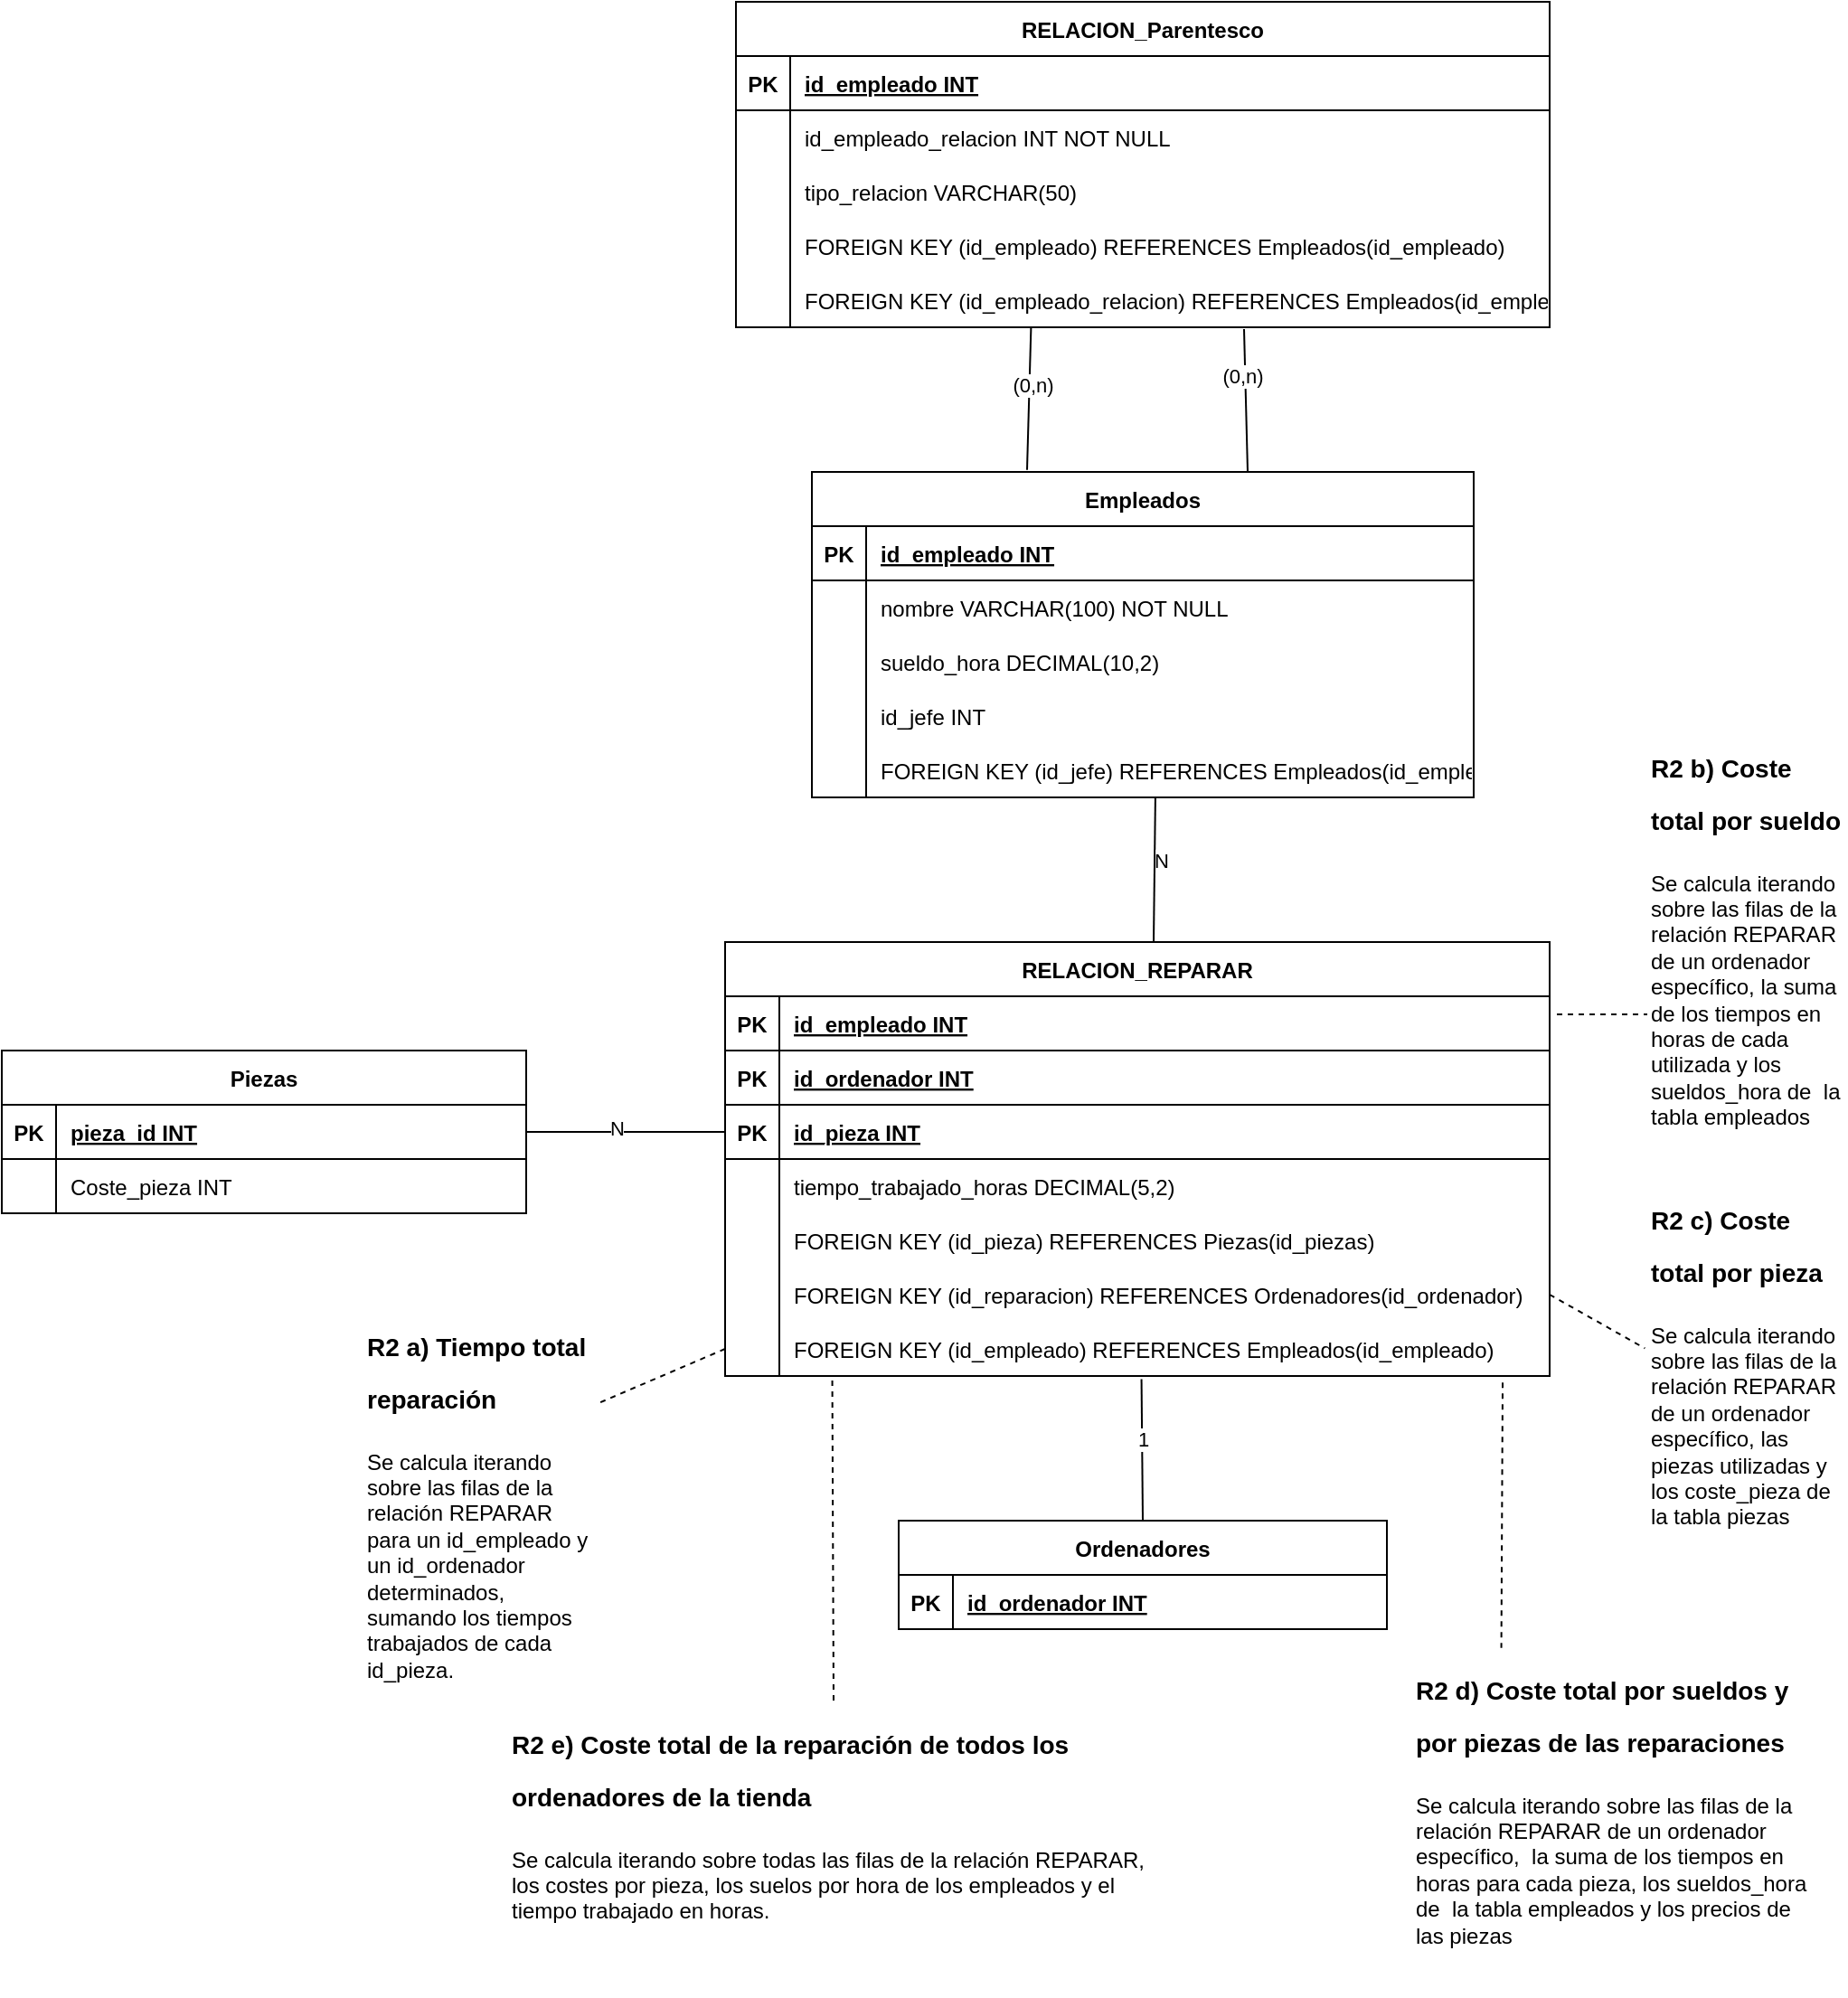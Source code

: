 <mxfile version="25.0.3">
  <diagram name="Página-1" id="xGgzA0Pqi8EQrlo79pXu">
    <mxGraphModel dx="2232" dy="1032" grid="1" gridSize="10" guides="1" tooltips="1" connect="1" arrows="1" fold="1" page="1" pageScale="1" pageWidth="827" pageHeight="1169" math="0" shadow="0">
      <root>
        <mxCell id="0" />
        <mxCell id="1" parent="0" />
        <mxCell id="ciaVYC9OOsFVDhnM_Xw1-1" value="Empleados" style="shape=table;startSize=30;container=1;collapsible=1;childLayout=tableLayout;fixedRows=1;rowLines=0;fontStyle=1;align=center;resizeLast=1;" vertex="1" parent="1">
          <mxGeometry x="588" y="550" width="366" height="180" as="geometry" />
        </mxCell>
        <mxCell id="ciaVYC9OOsFVDhnM_Xw1-2" value="" style="shape=tableRow;horizontal=0;startSize=0;swimlaneHead=0;swimlaneBody=0;fillColor=none;collapsible=0;dropTarget=0;points=[[0,0.5],[1,0.5]];portConstraint=eastwest;strokeColor=inherit;top=0;left=0;right=0;bottom=1;" vertex="1" parent="ciaVYC9OOsFVDhnM_Xw1-1">
          <mxGeometry y="30" width="366" height="30" as="geometry" />
        </mxCell>
        <mxCell id="ciaVYC9OOsFVDhnM_Xw1-3" value="PK" style="shape=partialRectangle;overflow=hidden;connectable=0;fillColor=none;strokeColor=inherit;top=0;left=0;bottom=0;right=0;fontStyle=1;" vertex="1" parent="ciaVYC9OOsFVDhnM_Xw1-2">
          <mxGeometry width="30" height="30" as="geometry">
            <mxRectangle width="30" height="30" as="alternateBounds" />
          </mxGeometry>
        </mxCell>
        <mxCell id="ciaVYC9OOsFVDhnM_Xw1-4" value="id_empleado INT" style="shape=partialRectangle;overflow=hidden;connectable=0;fillColor=none;align=left;strokeColor=inherit;top=0;left=0;bottom=0;right=0;spacingLeft=6;fontStyle=5;" vertex="1" parent="ciaVYC9OOsFVDhnM_Xw1-2">
          <mxGeometry x="30" width="336" height="30" as="geometry">
            <mxRectangle width="336" height="30" as="alternateBounds" />
          </mxGeometry>
        </mxCell>
        <mxCell id="ciaVYC9OOsFVDhnM_Xw1-5" value="" style="shape=tableRow;horizontal=0;startSize=0;swimlaneHead=0;swimlaneBody=0;fillColor=none;collapsible=0;dropTarget=0;points=[[0,0.5],[1,0.5]];portConstraint=eastwest;strokeColor=inherit;top=0;left=0;right=0;bottom=0;" vertex="1" parent="ciaVYC9OOsFVDhnM_Xw1-1">
          <mxGeometry y="60" width="366" height="30" as="geometry" />
        </mxCell>
        <mxCell id="ciaVYC9OOsFVDhnM_Xw1-6" value="" style="shape=partialRectangle;overflow=hidden;connectable=0;fillColor=none;strokeColor=inherit;top=0;left=0;bottom=0;right=0;" vertex="1" parent="ciaVYC9OOsFVDhnM_Xw1-5">
          <mxGeometry width="30" height="30" as="geometry">
            <mxRectangle width="30" height="30" as="alternateBounds" />
          </mxGeometry>
        </mxCell>
        <mxCell id="ciaVYC9OOsFVDhnM_Xw1-7" value="nombre VARCHAR(100) NOT NULL" style="shape=partialRectangle;overflow=hidden;connectable=0;fillColor=none;align=left;strokeColor=inherit;top=0;left=0;bottom=0;right=0;spacingLeft=6;" vertex="1" parent="ciaVYC9OOsFVDhnM_Xw1-5">
          <mxGeometry x="30" width="336" height="30" as="geometry">
            <mxRectangle width="336" height="30" as="alternateBounds" />
          </mxGeometry>
        </mxCell>
        <mxCell id="ciaVYC9OOsFVDhnM_Xw1-8" value="" style="shape=tableRow;horizontal=0;startSize=0;swimlaneHead=0;swimlaneBody=0;fillColor=none;collapsible=0;dropTarget=0;points=[[0,0.5],[1,0.5]];portConstraint=eastwest;strokeColor=inherit;top=0;left=0;right=0;bottom=0;" vertex="1" parent="ciaVYC9OOsFVDhnM_Xw1-1">
          <mxGeometry y="90" width="366" height="30" as="geometry" />
        </mxCell>
        <mxCell id="ciaVYC9OOsFVDhnM_Xw1-9" value="" style="shape=partialRectangle;overflow=hidden;connectable=0;fillColor=none;strokeColor=inherit;top=0;left=0;bottom=0;right=0;" vertex="1" parent="ciaVYC9OOsFVDhnM_Xw1-8">
          <mxGeometry width="30" height="30" as="geometry">
            <mxRectangle width="30" height="30" as="alternateBounds" />
          </mxGeometry>
        </mxCell>
        <mxCell id="ciaVYC9OOsFVDhnM_Xw1-10" value="sueldo_hora DECIMAL(10,2)" style="shape=partialRectangle;overflow=hidden;connectable=0;fillColor=none;align=left;strokeColor=inherit;top=0;left=0;bottom=0;right=0;spacingLeft=6;" vertex="1" parent="ciaVYC9OOsFVDhnM_Xw1-8">
          <mxGeometry x="30" width="336" height="30" as="geometry">
            <mxRectangle width="336" height="30" as="alternateBounds" />
          </mxGeometry>
        </mxCell>
        <mxCell id="ciaVYC9OOsFVDhnM_Xw1-11" value="" style="shape=tableRow;horizontal=0;startSize=0;swimlaneHead=0;swimlaneBody=0;fillColor=none;collapsible=0;dropTarget=0;points=[[0,0.5],[1,0.5]];portConstraint=eastwest;strokeColor=inherit;top=0;left=0;right=0;bottom=0;" vertex="1" parent="ciaVYC9OOsFVDhnM_Xw1-1">
          <mxGeometry y="120" width="366" height="30" as="geometry" />
        </mxCell>
        <mxCell id="ciaVYC9OOsFVDhnM_Xw1-12" value="" style="shape=partialRectangle;overflow=hidden;connectable=0;fillColor=none;strokeColor=inherit;top=0;left=0;bottom=0;right=0;" vertex="1" parent="ciaVYC9OOsFVDhnM_Xw1-11">
          <mxGeometry width="30" height="30" as="geometry">
            <mxRectangle width="30" height="30" as="alternateBounds" />
          </mxGeometry>
        </mxCell>
        <mxCell id="ciaVYC9OOsFVDhnM_Xw1-13" value="id_jefe INT" style="shape=partialRectangle;overflow=hidden;connectable=0;fillColor=none;align=left;strokeColor=inherit;top=0;left=0;bottom=0;right=0;spacingLeft=6;" vertex="1" parent="ciaVYC9OOsFVDhnM_Xw1-11">
          <mxGeometry x="30" width="336" height="30" as="geometry">
            <mxRectangle width="336" height="30" as="alternateBounds" />
          </mxGeometry>
        </mxCell>
        <mxCell id="ciaVYC9OOsFVDhnM_Xw1-14" value="" style="shape=tableRow;horizontal=0;startSize=0;swimlaneHead=0;swimlaneBody=0;fillColor=none;collapsible=0;dropTarget=0;points=[[0,0.5],[1,0.5]];portConstraint=eastwest;strokeColor=inherit;top=0;left=0;right=0;bottom=0;" vertex="1" parent="ciaVYC9OOsFVDhnM_Xw1-1">
          <mxGeometry y="150" width="366" height="30" as="geometry" />
        </mxCell>
        <mxCell id="ciaVYC9OOsFVDhnM_Xw1-15" value="" style="shape=partialRectangle;overflow=hidden;connectable=0;fillColor=none;strokeColor=inherit;top=0;left=0;bottom=0;right=0;" vertex="1" parent="ciaVYC9OOsFVDhnM_Xw1-14">
          <mxGeometry width="30" height="30" as="geometry">
            <mxRectangle width="30" height="30" as="alternateBounds" />
          </mxGeometry>
        </mxCell>
        <mxCell id="ciaVYC9OOsFVDhnM_Xw1-16" value="FOREIGN KEY (id_jefe) REFERENCES Empleados(id_empleado)" style="shape=partialRectangle;overflow=hidden;connectable=0;fillColor=none;align=left;strokeColor=inherit;top=0;left=0;bottom=0;right=0;spacingLeft=6;" vertex="1" parent="ciaVYC9OOsFVDhnM_Xw1-14">
          <mxGeometry x="30" width="336" height="30" as="geometry">
            <mxRectangle width="336" height="30" as="alternateBounds" />
          </mxGeometry>
        </mxCell>
        <mxCell id="ciaVYC9OOsFVDhnM_Xw1-17" value="RELACION_Parentesco" style="shape=table;startSize=30;container=1;collapsible=1;childLayout=tableLayout;fixedRows=1;rowLines=0;fontStyle=1;align=center;resizeLast=1;" vertex="1" parent="1">
          <mxGeometry x="546" y="290" width="450" height="180" as="geometry" />
        </mxCell>
        <mxCell id="ciaVYC9OOsFVDhnM_Xw1-18" value="" style="shape=tableRow;horizontal=0;startSize=0;swimlaneHead=0;swimlaneBody=0;fillColor=none;collapsible=0;dropTarget=0;points=[[0,0.5],[1,0.5]];portConstraint=eastwest;strokeColor=inherit;top=0;left=0;right=0;bottom=1;" vertex="1" parent="ciaVYC9OOsFVDhnM_Xw1-17">
          <mxGeometry y="30" width="450" height="30" as="geometry" />
        </mxCell>
        <mxCell id="ciaVYC9OOsFVDhnM_Xw1-19" value="PK" style="shape=partialRectangle;overflow=hidden;connectable=0;fillColor=none;strokeColor=inherit;top=0;left=0;bottom=0;right=0;fontStyle=1;" vertex="1" parent="ciaVYC9OOsFVDhnM_Xw1-18">
          <mxGeometry width="30" height="30" as="geometry">
            <mxRectangle width="30" height="30" as="alternateBounds" />
          </mxGeometry>
        </mxCell>
        <mxCell id="ciaVYC9OOsFVDhnM_Xw1-20" value="id_empleado INT" style="shape=partialRectangle;overflow=hidden;connectable=0;fillColor=none;align=left;strokeColor=inherit;top=0;left=0;bottom=0;right=0;spacingLeft=6;fontStyle=5;" vertex="1" parent="ciaVYC9OOsFVDhnM_Xw1-18">
          <mxGeometry x="30" width="420" height="30" as="geometry">
            <mxRectangle width="420" height="30" as="alternateBounds" />
          </mxGeometry>
        </mxCell>
        <mxCell id="ciaVYC9OOsFVDhnM_Xw1-21" value="" style="shape=tableRow;horizontal=0;startSize=0;swimlaneHead=0;swimlaneBody=0;fillColor=none;collapsible=0;dropTarget=0;points=[[0,0.5],[1,0.5]];portConstraint=eastwest;strokeColor=inherit;top=0;left=0;right=0;bottom=0;" vertex="1" parent="ciaVYC9OOsFVDhnM_Xw1-17">
          <mxGeometry y="60" width="450" height="30" as="geometry" />
        </mxCell>
        <mxCell id="ciaVYC9OOsFVDhnM_Xw1-22" value="" style="shape=partialRectangle;overflow=hidden;connectable=0;fillColor=none;strokeColor=inherit;top=0;left=0;bottom=0;right=0;" vertex="1" parent="ciaVYC9OOsFVDhnM_Xw1-21">
          <mxGeometry width="30" height="30" as="geometry">
            <mxRectangle width="30" height="30" as="alternateBounds" />
          </mxGeometry>
        </mxCell>
        <mxCell id="ciaVYC9OOsFVDhnM_Xw1-23" value="id_empleado_relacion INT NOT NULL" style="shape=partialRectangle;overflow=hidden;connectable=0;fillColor=none;align=left;strokeColor=inherit;top=0;left=0;bottom=0;right=0;spacingLeft=6;" vertex="1" parent="ciaVYC9OOsFVDhnM_Xw1-21">
          <mxGeometry x="30" width="420" height="30" as="geometry">
            <mxRectangle width="420" height="30" as="alternateBounds" />
          </mxGeometry>
        </mxCell>
        <mxCell id="ciaVYC9OOsFVDhnM_Xw1-24" value="" style="shape=tableRow;horizontal=0;startSize=0;swimlaneHead=0;swimlaneBody=0;fillColor=none;collapsible=0;dropTarget=0;points=[[0,0.5],[1,0.5]];portConstraint=eastwest;strokeColor=inherit;top=0;left=0;right=0;bottom=0;" vertex="1" parent="ciaVYC9OOsFVDhnM_Xw1-17">
          <mxGeometry y="90" width="450" height="30" as="geometry" />
        </mxCell>
        <mxCell id="ciaVYC9OOsFVDhnM_Xw1-25" value="" style="shape=partialRectangle;overflow=hidden;connectable=0;fillColor=none;strokeColor=inherit;top=0;left=0;bottom=0;right=0;" vertex="1" parent="ciaVYC9OOsFVDhnM_Xw1-24">
          <mxGeometry width="30" height="30" as="geometry">
            <mxRectangle width="30" height="30" as="alternateBounds" />
          </mxGeometry>
        </mxCell>
        <mxCell id="ciaVYC9OOsFVDhnM_Xw1-26" value="tipo_relacion VARCHAR(50)" style="shape=partialRectangle;overflow=hidden;connectable=0;fillColor=none;align=left;strokeColor=inherit;top=0;left=0;bottom=0;right=0;spacingLeft=6;" vertex="1" parent="ciaVYC9OOsFVDhnM_Xw1-24">
          <mxGeometry x="30" width="420" height="30" as="geometry">
            <mxRectangle width="420" height="30" as="alternateBounds" />
          </mxGeometry>
        </mxCell>
        <mxCell id="ciaVYC9OOsFVDhnM_Xw1-27" value="" style="shape=tableRow;horizontal=0;startSize=0;swimlaneHead=0;swimlaneBody=0;fillColor=none;collapsible=0;dropTarget=0;points=[[0,0.5],[1,0.5]];portConstraint=eastwest;strokeColor=inherit;top=0;left=0;right=0;bottom=0;" vertex="1" parent="ciaVYC9OOsFVDhnM_Xw1-17">
          <mxGeometry y="120" width="450" height="30" as="geometry" />
        </mxCell>
        <mxCell id="ciaVYC9OOsFVDhnM_Xw1-28" value="" style="shape=partialRectangle;overflow=hidden;connectable=0;fillColor=none;strokeColor=inherit;top=0;left=0;bottom=0;right=0;" vertex="1" parent="ciaVYC9OOsFVDhnM_Xw1-27">
          <mxGeometry width="30" height="30" as="geometry">
            <mxRectangle width="30" height="30" as="alternateBounds" />
          </mxGeometry>
        </mxCell>
        <mxCell id="ciaVYC9OOsFVDhnM_Xw1-29" value="FOREIGN KEY (id_empleado) REFERENCES Empleados(id_empleado)" style="shape=partialRectangle;overflow=hidden;connectable=0;fillColor=none;align=left;strokeColor=inherit;top=0;left=0;bottom=0;right=0;spacingLeft=6;" vertex="1" parent="ciaVYC9OOsFVDhnM_Xw1-27">
          <mxGeometry x="30" width="420" height="30" as="geometry">
            <mxRectangle width="420" height="30" as="alternateBounds" />
          </mxGeometry>
        </mxCell>
        <mxCell id="ciaVYC9OOsFVDhnM_Xw1-30" value="" style="shape=tableRow;horizontal=0;startSize=0;swimlaneHead=0;swimlaneBody=0;fillColor=none;collapsible=0;dropTarget=0;points=[[0,0.5],[1,0.5]];portConstraint=eastwest;strokeColor=inherit;top=0;left=0;right=0;bottom=0;" vertex="1" parent="ciaVYC9OOsFVDhnM_Xw1-17">
          <mxGeometry y="150" width="450" height="30" as="geometry" />
        </mxCell>
        <mxCell id="ciaVYC9OOsFVDhnM_Xw1-31" value="" style="shape=partialRectangle;overflow=hidden;connectable=0;fillColor=none;strokeColor=inherit;top=0;left=0;bottom=0;right=0;" vertex="1" parent="ciaVYC9OOsFVDhnM_Xw1-30">
          <mxGeometry width="30" height="30" as="geometry">
            <mxRectangle width="30" height="30" as="alternateBounds" />
          </mxGeometry>
        </mxCell>
        <mxCell id="ciaVYC9OOsFVDhnM_Xw1-32" value="FOREIGN KEY (id_empleado_relacion) REFERENCES Empleados(id_empleado)" style="shape=partialRectangle;overflow=hidden;connectable=0;fillColor=none;align=left;strokeColor=inherit;top=0;left=0;bottom=0;right=0;spacingLeft=6;" vertex="1" parent="ciaVYC9OOsFVDhnM_Xw1-30">
          <mxGeometry x="30" width="420" height="30" as="geometry">
            <mxRectangle width="420" height="30" as="alternateBounds" />
          </mxGeometry>
        </mxCell>
        <mxCell id="ciaVYC9OOsFVDhnM_Xw1-33" value="Ordenadores" style="shape=table;startSize=30;container=1;collapsible=1;childLayout=tableLayout;fixedRows=1;rowLines=0;fontStyle=1;align=center;resizeLast=1;" vertex="1" parent="1">
          <mxGeometry x="636" y="1130" width="270" height="60" as="geometry" />
        </mxCell>
        <mxCell id="ciaVYC9OOsFVDhnM_Xw1-34" value="" style="shape=tableRow;horizontal=0;startSize=0;swimlaneHead=0;swimlaneBody=0;fillColor=none;collapsible=0;dropTarget=0;points=[[0,0.5],[1,0.5]];portConstraint=eastwest;strokeColor=inherit;top=0;left=0;right=0;bottom=1;" vertex="1" parent="ciaVYC9OOsFVDhnM_Xw1-33">
          <mxGeometry y="30" width="270" height="30" as="geometry" />
        </mxCell>
        <mxCell id="ciaVYC9OOsFVDhnM_Xw1-35" value="PK" style="shape=partialRectangle;overflow=hidden;connectable=0;fillColor=none;strokeColor=inherit;top=0;left=0;bottom=0;right=0;fontStyle=1;" vertex="1" parent="ciaVYC9OOsFVDhnM_Xw1-34">
          <mxGeometry width="30" height="30" as="geometry">
            <mxRectangle width="30" height="30" as="alternateBounds" />
          </mxGeometry>
        </mxCell>
        <mxCell id="ciaVYC9OOsFVDhnM_Xw1-36" value="id_ordenador INT" style="shape=partialRectangle;overflow=hidden;connectable=0;fillColor=none;align=left;strokeColor=inherit;top=0;left=0;bottom=0;right=0;spacingLeft=6;fontStyle=5;" vertex="1" parent="ciaVYC9OOsFVDhnM_Xw1-34">
          <mxGeometry x="30" width="240" height="30" as="geometry">
            <mxRectangle width="240" height="30" as="alternateBounds" />
          </mxGeometry>
        </mxCell>
        <mxCell id="ciaVYC9OOsFVDhnM_Xw1-37" value="RELACION_REPARAR" style="shape=table;startSize=30;container=1;collapsible=1;childLayout=tableLayout;fixedRows=1;rowLines=0;fontStyle=1;align=center;resizeLast=1;" vertex="1" parent="1">
          <mxGeometry x="540" y="810" width="456" height="240" as="geometry" />
        </mxCell>
        <mxCell id="ciaVYC9OOsFVDhnM_Xw1-38" value="" style="shape=tableRow;horizontal=0;startSize=0;swimlaneHead=0;swimlaneBody=0;fillColor=none;collapsible=0;dropTarget=0;points=[[0,0.5],[1,0.5]];portConstraint=eastwest;strokeColor=inherit;top=0;left=0;right=0;bottom=1;" vertex="1" parent="ciaVYC9OOsFVDhnM_Xw1-37">
          <mxGeometry y="30" width="456" height="30" as="geometry" />
        </mxCell>
        <mxCell id="ciaVYC9OOsFVDhnM_Xw1-39" value="PK" style="shape=partialRectangle;overflow=hidden;connectable=0;fillColor=none;strokeColor=inherit;top=0;left=0;bottom=0;right=0;fontStyle=1;" vertex="1" parent="ciaVYC9OOsFVDhnM_Xw1-38">
          <mxGeometry width="30" height="30" as="geometry">
            <mxRectangle width="30" height="30" as="alternateBounds" />
          </mxGeometry>
        </mxCell>
        <mxCell id="ciaVYC9OOsFVDhnM_Xw1-40" value="id_empleado INT" style="shape=partialRectangle;overflow=hidden;connectable=0;fillColor=none;align=left;strokeColor=inherit;top=0;left=0;bottom=0;right=0;spacingLeft=6;fontStyle=5;" vertex="1" parent="ciaVYC9OOsFVDhnM_Xw1-38">
          <mxGeometry x="30" width="426" height="30" as="geometry">
            <mxRectangle width="426" height="30" as="alternateBounds" />
          </mxGeometry>
        </mxCell>
        <mxCell id="ciaVYC9OOsFVDhnM_Xw1-41" value="" style="shape=tableRow;horizontal=0;startSize=0;swimlaneHead=0;swimlaneBody=0;fillColor=none;collapsible=0;dropTarget=0;points=[[0,0.5],[1,0.5]];portConstraint=eastwest;strokeColor=inherit;top=0;left=0;right=0;bottom=1;" vertex="1" parent="ciaVYC9OOsFVDhnM_Xw1-37">
          <mxGeometry y="60" width="456" height="30" as="geometry" />
        </mxCell>
        <mxCell id="ciaVYC9OOsFVDhnM_Xw1-42" value="PK" style="shape=partialRectangle;overflow=hidden;connectable=0;fillColor=none;strokeColor=inherit;top=0;left=0;bottom=0;right=0;fontStyle=1;" vertex="1" parent="ciaVYC9OOsFVDhnM_Xw1-41">
          <mxGeometry width="30" height="30" as="geometry">
            <mxRectangle width="30" height="30" as="alternateBounds" />
          </mxGeometry>
        </mxCell>
        <mxCell id="ciaVYC9OOsFVDhnM_Xw1-43" value="id_ordenador INT" style="shape=partialRectangle;overflow=hidden;connectable=0;fillColor=none;align=left;strokeColor=inherit;top=0;left=0;bottom=0;right=0;spacingLeft=6;fontStyle=5;" vertex="1" parent="ciaVYC9OOsFVDhnM_Xw1-41">
          <mxGeometry x="30" width="426" height="30" as="geometry">
            <mxRectangle width="426" height="30" as="alternateBounds" />
          </mxGeometry>
        </mxCell>
        <mxCell id="ciaVYC9OOsFVDhnM_Xw1-44" style="shape=tableRow;horizontal=0;startSize=0;swimlaneHead=0;swimlaneBody=0;fillColor=none;collapsible=0;dropTarget=0;points=[[0,0.5],[1,0.5]];portConstraint=eastwest;strokeColor=inherit;top=0;left=0;right=0;bottom=1;" vertex="1" parent="ciaVYC9OOsFVDhnM_Xw1-37">
          <mxGeometry y="90" width="456" height="30" as="geometry" />
        </mxCell>
        <mxCell id="ciaVYC9OOsFVDhnM_Xw1-45" value="PK" style="shape=partialRectangle;overflow=hidden;connectable=0;fillColor=none;strokeColor=inherit;top=0;left=0;bottom=0;right=0;fontStyle=1;" vertex="1" parent="ciaVYC9OOsFVDhnM_Xw1-44">
          <mxGeometry width="30" height="30" as="geometry">
            <mxRectangle width="30" height="30" as="alternateBounds" />
          </mxGeometry>
        </mxCell>
        <mxCell id="ciaVYC9OOsFVDhnM_Xw1-46" value="id_pieza INT" style="shape=partialRectangle;overflow=hidden;connectable=0;fillColor=none;align=left;strokeColor=inherit;top=0;left=0;bottom=0;right=0;spacingLeft=6;fontStyle=5;" vertex="1" parent="ciaVYC9OOsFVDhnM_Xw1-44">
          <mxGeometry x="30" width="426" height="30" as="geometry">
            <mxRectangle width="426" height="30" as="alternateBounds" />
          </mxGeometry>
        </mxCell>
        <mxCell id="ciaVYC9OOsFVDhnM_Xw1-50" value="" style="shape=tableRow;horizontal=0;startSize=0;swimlaneHead=0;swimlaneBody=0;fillColor=none;collapsible=0;dropTarget=0;points=[[0,0.5],[1,0.5]];portConstraint=eastwest;strokeColor=inherit;top=0;left=0;right=0;bottom=0;" vertex="1" parent="ciaVYC9OOsFVDhnM_Xw1-37">
          <mxGeometry y="120" width="456" height="30" as="geometry" />
        </mxCell>
        <mxCell id="ciaVYC9OOsFVDhnM_Xw1-51" value="" style="shape=partialRectangle;overflow=hidden;connectable=0;fillColor=none;strokeColor=inherit;top=0;left=0;bottom=0;right=0;" vertex="1" parent="ciaVYC9OOsFVDhnM_Xw1-50">
          <mxGeometry width="30" height="30" as="geometry">
            <mxRectangle width="30" height="30" as="alternateBounds" />
          </mxGeometry>
        </mxCell>
        <mxCell id="ciaVYC9OOsFVDhnM_Xw1-52" value="tiempo_trabajado_horas DECIMAL(5,2)" style="shape=partialRectangle;overflow=hidden;connectable=0;fillColor=none;align=left;strokeColor=inherit;top=0;left=0;bottom=0;right=0;spacingLeft=6;" vertex="1" parent="ciaVYC9OOsFVDhnM_Xw1-50">
          <mxGeometry x="30" width="426" height="30" as="geometry">
            <mxRectangle width="426" height="30" as="alternateBounds" />
          </mxGeometry>
        </mxCell>
        <mxCell id="ciaVYC9OOsFVDhnM_Xw1-53" value="" style="shape=tableRow;horizontal=0;startSize=0;swimlaneHead=0;swimlaneBody=0;fillColor=none;collapsible=0;dropTarget=0;points=[[0,0.5],[1,0.5]];portConstraint=eastwest;strokeColor=inherit;top=0;left=0;right=0;bottom=0;" vertex="1" parent="ciaVYC9OOsFVDhnM_Xw1-37">
          <mxGeometry y="150" width="456" height="30" as="geometry" />
        </mxCell>
        <mxCell id="ciaVYC9OOsFVDhnM_Xw1-54" value="" style="shape=partialRectangle;overflow=hidden;connectable=0;fillColor=none;strokeColor=inherit;top=0;left=0;bottom=0;right=0;" vertex="1" parent="ciaVYC9OOsFVDhnM_Xw1-53">
          <mxGeometry width="30" height="30" as="geometry">
            <mxRectangle width="30" height="30" as="alternateBounds" />
          </mxGeometry>
        </mxCell>
        <mxCell id="ciaVYC9OOsFVDhnM_Xw1-55" value="FOREIGN KEY (id_pieza) REFERENCES Piezas(id_piezas)" style="shape=partialRectangle;overflow=hidden;connectable=0;fillColor=none;align=left;strokeColor=inherit;top=0;left=0;bottom=0;right=0;spacingLeft=6;" vertex="1" parent="ciaVYC9OOsFVDhnM_Xw1-53">
          <mxGeometry x="30" width="426" height="30" as="geometry">
            <mxRectangle width="426" height="30" as="alternateBounds" />
          </mxGeometry>
        </mxCell>
        <mxCell id="ciaVYC9OOsFVDhnM_Xw1-56" value="" style="shape=tableRow;horizontal=0;startSize=0;swimlaneHead=0;swimlaneBody=0;fillColor=none;collapsible=0;dropTarget=0;points=[[0,0.5],[1,0.5]];portConstraint=eastwest;strokeColor=inherit;top=0;left=0;right=0;bottom=0;" vertex="1" parent="ciaVYC9OOsFVDhnM_Xw1-37">
          <mxGeometry y="180" width="456" height="30" as="geometry" />
        </mxCell>
        <mxCell id="ciaVYC9OOsFVDhnM_Xw1-57" value="" style="shape=partialRectangle;overflow=hidden;connectable=0;fillColor=none;strokeColor=inherit;top=0;left=0;bottom=0;right=0;" vertex="1" parent="ciaVYC9OOsFVDhnM_Xw1-56">
          <mxGeometry width="30" height="30" as="geometry">
            <mxRectangle width="30" height="30" as="alternateBounds" />
          </mxGeometry>
        </mxCell>
        <mxCell id="ciaVYC9OOsFVDhnM_Xw1-58" value="FOREIGN KEY (id_reparacion) REFERENCES Ordenadores(id_ordenador)" style="shape=partialRectangle;overflow=hidden;connectable=0;fillColor=none;align=left;strokeColor=inherit;top=0;left=0;bottom=0;right=0;spacingLeft=6;" vertex="1" parent="ciaVYC9OOsFVDhnM_Xw1-56">
          <mxGeometry x="30" width="426" height="30" as="geometry">
            <mxRectangle width="426" height="30" as="alternateBounds" />
          </mxGeometry>
        </mxCell>
        <mxCell id="ciaVYC9OOsFVDhnM_Xw1-59" value="" style="shape=tableRow;horizontal=0;startSize=0;swimlaneHead=0;swimlaneBody=0;fillColor=none;collapsible=0;dropTarget=0;points=[[0,0.5],[1,0.5]];portConstraint=eastwest;strokeColor=inherit;top=0;left=0;right=0;bottom=0;" vertex="1" parent="ciaVYC9OOsFVDhnM_Xw1-37">
          <mxGeometry y="210" width="456" height="30" as="geometry" />
        </mxCell>
        <mxCell id="ciaVYC9OOsFVDhnM_Xw1-60" value="" style="shape=partialRectangle;overflow=hidden;connectable=0;fillColor=none;strokeColor=inherit;top=0;left=0;bottom=0;right=0;" vertex="1" parent="ciaVYC9OOsFVDhnM_Xw1-59">
          <mxGeometry width="30" height="30" as="geometry">
            <mxRectangle width="30" height="30" as="alternateBounds" />
          </mxGeometry>
        </mxCell>
        <mxCell id="ciaVYC9OOsFVDhnM_Xw1-61" value="FOREIGN KEY (id_empleado) REFERENCES Empleados(id_empleado)" style="shape=partialRectangle;overflow=hidden;connectable=0;fillColor=none;align=left;strokeColor=inherit;top=0;left=0;bottom=0;right=0;spacingLeft=6;" vertex="1" parent="ciaVYC9OOsFVDhnM_Xw1-59">
          <mxGeometry x="30" width="426" height="30" as="geometry">
            <mxRectangle width="426" height="30" as="alternateBounds" />
          </mxGeometry>
        </mxCell>
        <mxCell id="ciaVYC9OOsFVDhnM_Xw1-62" value="" style="endArrow=none;html=1;rounded=0;entryX=0.496;entryY=1.037;entryDx=0;entryDy=0;entryPerimeter=0;" edge="1" parent="1">
          <mxGeometry width="50" height="50" relative="1" as="geometry">
            <mxPoint x="707" y="548.89" as="sourcePoint" />
            <mxPoint x="709.2" y="470.0" as="targetPoint" />
          </mxGeometry>
        </mxCell>
        <mxCell id="ciaVYC9OOsFVDhnM_Xw1-63" value="(0,n)" style="edgeLabel;html=1;align=center;verticalAlign=middle;resizable=0;points=[];" vertex="1" connectable="0" parent="ciaVYC9OOsFVDhnM_Xw1-62">
          <mxGeometry x="0.189" y="-1" relative="1" as="geometry">
            <mxPoint as="offset" />
          </mxGeometry>
        </mxCell>
        <mxCell id="ciaVYC9OOsFVDhnM_Xw1-64" value="" style="endArrow=none;html=1;rounded=0;entryX=0.519;entryY=1;entryDx=0;entryDy=0;entryPerimeter=0;" edge="1" target="ciaVYC9OOsFVDhnM_Xw1-14" parent="1">
          <mxGeometry width="50" height="50" relative="1" as="geometry">
            <mxPoint x="777" y="810" as="sourcePoint" />
            <mxPoint x="837" y="800" as="targetPoint" />
          </mxGeometry>
        </mxCell>
        <mxCell id="ciaVYC9OOsFVDhnM_Xw1-65" value="N" style="edgeLabel;html=1;align=center;verticalAlign=middle;resizable=0;points=[];" vertex="1" connectable="0" parent="ciaVYC9OOsFVDhnM_Xw1-64">
          <mxGeometry x="0.129" y="-3" relative="1" as="geometry">
            <mxPoint as="offset" />
          </mxGeometry>
        </mxCell>
        <mxCell id="ciaVYC9OOsFVDhnM_Xw1-66" value="" style="endArrow=none;html=1;rounded=0;entryX=0.505;entryY=1.057;entryDx=0;entryDy=0;entryPerimeter=0;exitX=0.5;exitY=0;exitDx=0;exitDy=0;" edge="1" source="ciaVYC9OOsFVDhnM_Xw1-33" target="ciaVYC9OOsFVDhnM_Xw1-59" parent="1">
          <mxGeometry width="50" height="50" relative="1" as="geometry">
            <mxPoint x="785" y="1100" as="sourcePoint" />
            <mxPoint x="837" y="1040" as="targetPoint" />
          </mxGeometry>
        </mxCell>
        <mxCell id="ciaVYC9OOsFVDhnM_Xw1-67" value="1" style="edgeLabel;html=1;align=center;verticalAlign=middle;resizable=0;points=[];" vertex="1" connectable="0" parent="ciaVYC9OOsFVDhnM_Xw1-66">
          <mxGeometry x="0.13" relative="1" as="geometry">
            <mxPoint y="-1" as="offset" />
          </mxGeometry>
        </mxCell>
        <mxCell id="ciaVYC9OOsFVDhnM_Xw1-68" value="" style="endArrow=none;html=1;rounded=0;entryX=0.496;entryY=1.037;entryDx=0;entryDy=0;entryPerimeter=0;exitX=0.5;exitY=0;exitDx=0;exitDy=0;" edge="1" parent="1">
          <mxGeometry width="50" height="50" relative="1" as="geometry">
            <mxPoint x="829" y="550" as="sourcePoint" />
            <mxPoint x="827" y="471" as="targetPoint" />
          </mxGeometry>
        </mxCell>
        <mxCell id="ciaVYC9OOsFVDhnM_Xw1-69" value="(0,n)" style="edgeLabel;html=1;align=center;verticalAlign=middle;resizable=0;points=[];" vertex="1" connectable="0" parent="ciaVYC9OOsFVDhnM_Xw1-68">
          <mxGeometry x="0.343" y="2" relative="1" as="geometry">
            <mxPoint as="offset" />
          </mxGeometry>
        </mxCell>
        <mxCell id="ciaVYC9OOsFVDhnM_Xw1-70" value="&lt;h1 style=&quot;margin-top: 0px;&quot;&gt;&lt;font style=&quot;font-size: 14px;&quot;&gt;R2 a) Tiempo total reparación&lt;/font&gt;&lt;br&gt;&lt;/h1&gt;&lt;p&gt;Se calcula iterando sobre las filas de la relación REPARAR para un id_empleado y un id_ordenador determinados, sumando los tiempos trabajados de cada id_pieza.&lt;br&gt;&lt;/p&gt;" style="text;html=1;whiteSpace=wrap;overflow=hidden;rounded=0;" vertex="1" parent="1">
          <mxGeometry x="340" y="1010" width="130" height="220" as="geometry" />
        </mxCell>
        <mxCell id="ciaVYC9OOsFVDhnM_Xw1-71" value="" style="endArrow=none;dashed=1;html=1;rounded=0;" edge="1" parent="1">
          <mxGeometry width="50" height="50" relative="1" as="geometry">
            <mxPoint x="1000" y="850" as="sourcePoint" />
            <mxPoint x="1050" y="850" as="targetPoint" />
            <Array as="points" />
          </mxGeometry>
        </mxCell>
        <mxCell id="ciaVYC9OOsFVDhnM_Xw1-72" value="Piezas" style="shape=table;startSize=30;container=1;collapsible=1;childLayout=tableLayout;fixedRows=1;rowLines=0;fontStyle=1;align=center;resizeLast=1;" vertex="1" parent="1">
          <mxGeometry x="140" y="870" width="290" height="90" as="geometry" />
        </mxCell>
        <mxCell id="ciaVYC9OOsFVDhnM_Xw1-73" value="" style="shape=tableRow;horizontal=0;startSize=0;swimlaneHead=0;swimlaneBody=0;fillColor=none;collapsible=0;dropTarget=0;points=[[0,0.5],[1,0.5]];portConstraint=eastwest;strokeColor=inherit;top=0;left=0;right=0;bottom=1;" vertex="1" parent="ciaVYC9OOsFVDhnM_Xw1-72">
          <mxGeometry y="30" width="290" height="30" as="geometry" />
        </mxCell>
        <mxCell id="ciaVYC9OOsFVDhnM_Xw1-74" value="PK" style="shape=partialRectangle;overflow=hidden;connectable=0;fillColor=none;strokeColor=inherit;top=0;left=0;bottom=0;right=0;fontStyle=1;" vertex="1" parent="ciaVYC9OOsFVDhnM_Xw1-73">
          <mxGeometry width="30" height="30" as="geometry">
            <mxRectangle width="30" height="30" as="alternateBounds" />
          </mxGeometry>
        </mxCell>
        <mxCell id="ciaVYC9OOsFVDhnM_Xw1-75" value="pieza_id INT" style="shape=partialRectangle;overflow=hidden;connectable=0;fillColor=none;align=left;strokeColor=inherit;top=0;left=0;bottom=0;right=0;spacingLeft=6;fontStyle=5;" vertex="1" parent="ciaVYC9OOsFVDhnM_Xw1-73">
          <mxGeometry x="30" width="260" height="30" as="geometry">
            <mxRectangle width="260" height="30" as="alternateBounds" />
          </mxGeometry>
        </mxCell>
        <mxCell id="ciaVYC9OOsFVDhnM_Xw1-76" value="" style="shape=tableRow;horizontal=0;startSize=0;swimlaneHead=0;swimlaneBody=0;fillColor=none;collapsible=0;dropTarget=0;points=[[0,0.5],[1,0.5]];portConstraint=eastwest;strokeColor=inherit;top=0;left=0;right=0;bottom=0;" vertex="1" parent="ciaVYC9OOsFVDhnM_Xw1-72">
          <mxGeometry y="60" width="290" height="30" as="geometry" />
        </mxCell>
        <mxCell id="ciaVYC9OOsFVDhnM_Xw1-77" value="" style="shape=partialRectangle;overflow=hidden;connectable=0;fillColor=none;strokeColor=inherit;top=0;left=0;bottom=0;right=0;" vertex="1" parent="ciaVYC9OOsFVDhnM_Xw1-76">
          <mxGeometry width="30" height="30" as="geometry">
            <mxRectangle width="30" height="30" as="alternateBounds" />
          </mxGeometry>
        </mxCell>
        <mxCell id="ciaVYC9OOsFVDhnM_Xw1-78" value="Coste_pieza INT" style="shape=partialRectangle;overflow=hidden;connectable=0;fillColor=none;align=left;strokeColor=inherit;top=0;left=0;bottom=0;right=0;spacingLeft=6;" vertex="1" parent="ciaVYC9OOsFVDhnM_Xw1-76">
          <mxGeometry x="30" width="260" height="30" as="geometry">
            <mxRectangle width="260" height="30" as="alternateBounds" />
          </mxGeometry>
        </mxCell>
        <mxCell id="ciaVYC9OOsFVDhnM_Xw1-82" value="&lt;h1 style=&quot;margin-top: 0px;&quot;&gt;&lt;font style=&quot;font-size: 14px;&quot;&gt;R2 d) Coste total por sueldos y por piezas de las reparaciones&lt;/font&gt;&lt;br&gt;&lt;/h1&gt;&lt;p&gt;Se calcula iterando sobre las filas de la relación REPARAR de un ordenador específico,&amp;nbsp; la suma de los tiempos en horas para cada pieza, los sueldos_hora de&amp;nbsp; la tabla empleados y los precios de las piezas&lt;br&gt;&lt;/p&gt;" style="text;html=1;whiteSpace=wrap;overflow=hidden;rounded=0;" vertex="1" parent="1">
          <mxGeometry x="920" y="1200" width="220" height="180" as="geometry" />
        </mxCell>
        <mxCell id="ciaVYC9OOsFVDhnM_Xw1-83" value="" style="endArrow=none;dashed=1;html=1;rounded=0;exitX=0.943;exitY=1.122;exitDx=0;exitDy=0;exitPerimeter=0;entryX=0.224;entryY=0.002;entryDx=0;entryDy=0;entryPerimeter=0;" edge="1" source="ciaVYC9OOsFVDhnM_Xw1-59" target="ciaVYC9OOsFVDhnM_Xw1-82" parent="1">
          <mxGeometry width="50" height="50" relative="1" as="geometry">
            <mxPoint x="1001" y="989.73" as="sourcePoint" />
            <mxPoint x="970" y="1100" as="targetPoint" />
            <Array as="points" />
          </mxGeometry>
        </mxCell>
        <mxCell id="ciaVYC9OOsFVDhnM_Xw1-84" value="" style="endArrow=none;html=1;rounded=0;entryX=0;entryY=0.5;entryDx=0;entryDy=0;exitX=1;exitY=0.5;exitDx=0;exitDy=0;" edge="1" source="ciaVYC9OOsFVDhnM_Xw1-73" target="ciaVYC9OOsFVDhnM_Xw1-44" parent="1">
          <mxGeometry width="50" height="50" relative="1" as="geometry">
            <mxPoint x="460" y="960" as="sourcePoint" />
            <mxPoint x="510" y="910" as="targetPoint" />
          </mxGeometry>
        </mxCell>
        <mxCell id="ciaVYC9OOsFVDhnM_Xw1-85" value="N" style="edgeLabel;html=1;align=center;verticalAlign=middle;resizable=0;points=[];" vertex="1" connectable="0" parent="ciaVYC9OOsFVDhnM_Xw1-84">
          <mxGeometry x="-0.097" y="2" relative="1" as="geometry">
            <mxPoint as="offset" />
          </mxGeometry>
        </mxCell>
        <mxCell id="ciaVYC9OOsFVDhnM_Xw1-86" value="&lt;h1 style=&quot;margin-top: 0px;&quot;&gt;&lt;font style=&quot;font-size: 14px;&quot;&gt;R2 b) Coste total por sueldo&lt;/font&gt;&lt;br&gt;&lt;/h1&gt;&lt;p&gt;Se calcula iterando sobre las filas de la relación REPARAR de un ordenador específico, la suma de los tiempos en horas de cada utilizada y los sueldos_hora de&amp;nbsp; la tabla empleados&lt;/p&gt;" style="text;html=1;whiteSpace=wrap;overflow=hidden;rounded=0;" vertex="1" parent="1">
          <mxGeometry x="1050" y="690" width="110" height="260" as="geometry" />
        </mxCell>
        <mxCell id="ciaVYC9OOsFVDhnM_Xw1-87" value="" style="endArrow=none;dashed=1;html=1;rounded=0;exitX=0;exitY=0.5;exitDx=0;exitDy=0;entryX=1;entryY=0.25;entryDx=0;entryDy=0;" edge="1" source="ciaVYC9OOsFVDhnM_Xw1-59" target="ciaVYC9OOsFVDhnM_Xw1-70" parent="1">
          <mxGeometry width="50" height="50" relative="1" as="geometry">
            <mxPoint x="530" y="1020" as="sourcePoint" />
            <mxPoint x="580" y="970" as="targetPoint" />
          </mxGeometry>
        </mxCell>
        <mxCell id="ciaVYC9OOsFVDhnM_Xw1-88" value="&lt;h1 style=&quot;margin-top: 0px;&quot;&gt;&lt;font style=&quot;font-size: 14px;&quot;&gt;R2 c) Coste total por pieza&lt;/font&gt;&lt;br&gt;&lt;/h1&gt;&lt;p&gt;Se calcula iterando sobre las filas de la relación REPARAR de un ordenador específico, las piezas utilizadas y los coste_pieza de&amp;nbsp; la tabla piezas&lt;/p&gt;" style="text;html=1;whiteSpace=wrap;overflow=hidden;rounded=0;" vertex="1" parent="1">
          <mxGeometry x="1050" y="940" width="110" height="210" as="geometry" />
        </mxCell>
        <mxCell id="ciaVYC9OOsFVDhnM_Xw1-89" value="" style="endArrow=none;dashed=1;html=1;rounded=0;entryX=-0.012;entryY=0.451;entryDx=0;entryDy=0;entryPerimeter=0;exitX=1;exitY=0.5;exitDx=0;exitDy=0;" edge="1" source="ciaVYC9OOsFVDhnM_Xw1-56" target="ciaVYC9OOsFVDhnM_Xw1-88" parent="1">
          <mxGeometry width="50" height="50" relative="1" as="geometry">
            <mxPoint x="1005" y="990" as="sourcePoint" />
            <mxPoint x="1055" y="990" as="targetPoint" />
            <Array as="points" />
          </mxGeometry>
        </mxCell>
        <mxCell id="ciaVYC9OOsFVDhnM_Xw1-90" value="&lt;h1 style=&quot;margin-top: 0px;&quot;&gt;&lt;font style=&quot;font-size: 14px;&quot;&gt;R2 e) Coste total de la reparación de todos los ordenadores de la tienda&lt;/font&gt;&lt;br&gt;&lt;/h1&gt;&lt;p&gt;Se calcula iterando sobre todas las filas de la relación REPARAR, los costes por pieza, los suelos por hora de los empleados y el tiempo trabajado en horas.&lt;br&gt;&lt;/p&gt;" style="text;html=1;whiteSpace=wrap;overflow=hidden;rounded=0;" vertex="1" parent="1">
          <mxGeometry x="420" y="1230" width="360" height="160" as="geometry" />
        </mxCell>
        <mxCell id="ciaVYC9OOsFVDhnM_Xw1-91" value="" style="endArrow=none;dashed=1;html=1;rounded=0;exitX=0.13;exitY=1.082;exitDx=0;exitDy=0;exitPerimeter=0;entryX=0.5;entryY=0;entryDx=0;entryDy=0;" edge="1" source="ciaVYC9OOsFVDhnM_Xw1-59" target="ciaVYC9OOsFVDhnM_Xw1-90" parent="1">
          <mxGeometry width="50" height="50" relative="1" as="geometry">
            <mxPoint x="549" y="1061" as="sourcePoint" />
            <mxPoint x="480" y="1060" as="targetPoint" />
          </mxGeometry>
        </mxCell>
      </root>
    </mxGraphModel>
  </diagram>
</mxfile>

